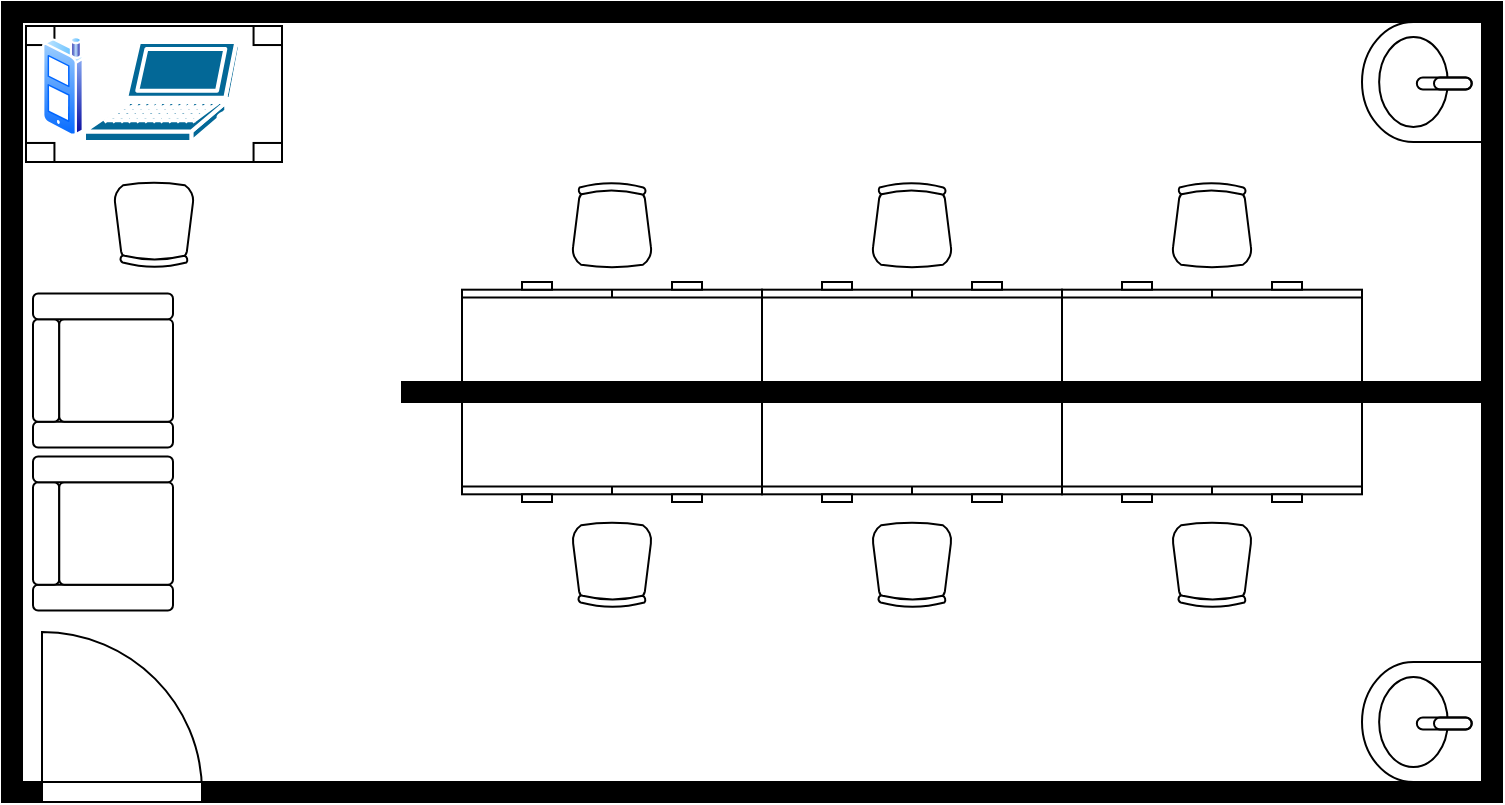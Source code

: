 <mxfile version="22.1.18" type="device">
  <diagram name="Страница — 1" id="Ej7XjD3VoD3UWixow2p9">
    <mxGraphModel dx="1195" dy="699" grid="1" gridSize="10" guides="1" tooltips="1" connect="1" arrows="1" fold="1" page="1" pageScale="1" pageWidth="827" pageHeight="1169" math="0" shadow="0">
      <root>
        <mxCell id="0" />
        <mxCell id="1" parent="0" />
        <mxCell id="yUWN5L0Y6oCtw9wINdQs-9" value="" style="verticalLabelPosition=bottom;html=1;verticalAlign=top;align=center;shape=mxgraph.floorplan.room;fillColor=strokeColor;" vertex="1" parent="1">
          <mxGeometry x="10" y="120" width="750" height="400" as="geometry" />
        </mxCell>
        <mxCell id="yUWN5L0Y6oCtw9wINdQs-10" value="" style="verticalLabelPosition=bottom;html=1;verticalAlign=top;align=center;shape=mxgraph.floorplan.sink_1;rotation=90;" vertex="1" parent="1">
          <mxGeometry x="690" y="450" width="60" height="60" as="geometry" />
        </mxCell>
        <mxCell id="yUWN5L0Y6oCtw9wINdQs-11" value="" style="verticalLabelPosition=bottom;html=1;verticalAlign=top;align=center;shape=mxgraph.floorplan.dresser;" vertex="1" parent="1">
          <mxGeometry x="240" y="320" width="150" height="50" as="geometry" />
        </mxCell>
        <mxCell id="yUWN5L0Y6oCtw9wINdQs-12" value="" style="verticalLabelPosition=bottom;html=1;verticalAlign=top;align=center;shape=mxgraph.floorplan.wall;fillColor=strokeColor;" vertex="1" parent="1">
          <mxGeometry x="210" y="310" width="540" height="10" as="geometry" />
        </mxCell>
        <mxCell id="yUWN5L0Y6oCtw9wINdQs-14" value="" style="verticalLabelPosition=bottom;html=1;verticalAlign=top;align=center;shape=mxgraph.floorplan.dresser;" vertex="1" parent="1">
          <mxGeometry x="390" y="320" width="150" height="50" as="geometry" />
        </mxCell>
        <mxCell id="yUWN5L0Y6oCtw9wINdQs-15" value="" style="verticalLabelPosition=bottom;html=1;verticalAlign=top;align=center;shape=mxgraph.floorplan.dresser;" vertex="1" parent="1">
          <mxGeometry x="540" y="320" width="150" height="50" as="geometry" />
        </mxCell>
        <mxCell id="yUWN5L0Y6oCtw9wINdQs-16" value="" style="verticalLabelPosition=bottom;html=1;verticalAlign=top;align=center;shape=mxgraph.floorplan.sink_1;rotation=90;" vertex="1" parent="1">
          <mxGeometry x="690" y="130" width="60" height="60" as="geometry" />
        </mxCell>
        <mxCell id="yUWN5L0Y6oCtw9wINdQs-20" value="" style="group;rotation=-180;" vertex="1" connectable="0" parent="1">
          <mxGeometry x="240" y="260" width="450" height="50" as="geometry" />
        </mxCell>
        <mxCell id="yUWN5L0Y6oCtw9wINdQs-17" value="" style="verticalLabelPosition=bottom;html=1;verticalAlign=top;align=center;shape=mxgraph.floorplan.dresser;rotation=-180;" vertex="1" parent="yUWN5L0Y6oCtw9wINdQs-20">
          <mxGeometry x="300" width="150" height="50" as="geometry" />
        </mxCell>
        <mxCell id="yUWN5L0Y6oCtw9wINdQs-18" value="" style="verticalLabelPosition=bottom;html=1;verticalAlign=top;align=center;shape=mxgraph.floorplan.dresser;rotation=-180;" vertex="1" parent="yUWN5L0Y6oCtw9wINdQs-20">
          <mxGeometry x="150" width="150" height="50" as="geometry" />
        </mxCell>
        <mxCell id="yUWN5L0Y6oCtw9wINdQs-19" value="" style="verticalLabelPosition=bottom;html=1;verticalAlign=top;align=center;shape=mxgraph.floorplan.dresser;rotation=-180;" vertex="1" parent="yUWN5L0Y6oCtw9wINdQs-20">
          <mxGeometry width="150" height="50" as="geometry" />
        </mxCell>
        <mxCell id="yUWN5L0Y6oCtw9wINdQs-21" value="" style="verticalLabelPosition=bottom;html=1;verticalAlign=top;align=center;shape=mxgraph.floorplan.office_chair;" vertex="1" parent="1">
          <mxGeometry x="295" y="210" width="40" height="43" as="geometry" />
        </mxCell>
        <mxCell id="yUWN5L0Y6oCtw9wINdQs-22" value="" style="verticalLabelPosition=bottom;html=1;verticalAlign=top;align=center;shape=mxgraph.floorplan.office_chair;" vertex="1" parent="1">
          <mxGeometry x="445" y="210" width="40" height="43" as="geometry" />
        </mxCell>
        <mxCell id="yUWN5L0Y6oCtw9wINdQs-23" value="" style="verticalLabelPosition=bottom;html=1;verticalAlign=top;align=center;shape=mxgraph.floorplan.office_chair;" vertex="1" parent="1">
          <mxGeometry x="595" y="210" width="40" height="43" as="geometry" />
        </mxCell>
        <mxCell id="yUWN5L0Y6oCtw9wINdQs-24" value="" style="verticalLabelPosition=bottom;html=1;verticalAlign=top;align=center;shape=mxgraph.floorplan.office_chair;rotation=-180;" vertex="1" parent="1">
          <mxGeometry x="295" y="380" width="40" height="43" as="geometry" />
        </mxCell>
        <mxCell id="yUWN5L0Y6oCtw9wINdQs-25" value="" style="verticalLabelPosition=bottom;html=1;verticalAlign=top;align=center;shape=mxgraph.floorplan.office_chair;rotation=-180;" vertex="1" parent="1">
          <mxGeometry x="445" y="380" width="40" height="43" as="geometry" />
        </mxCell>
        <mxCell id="yUWN5L0Y6oCtw9wINdQs-26" value="" style="verticalLabelPosition=bottom;html=1;verticalAlign=top;align=center;shape=mxgraph.floorplan.office_chair;rotation=-180;" vertex="1" parent="1">
          <mxGeometry x="595" y="380" width="40" height="43" as="geometry" />
        </mxCell>
        <mxCell id="yUWN5L0Y6oCtw9wINdQs-32" value="" style="verticalLabelPosition=bottom;html=1;verticalAlign=top;align=center;shape=mxgraph.floorplan.sofa;rotation=-90;" vertex="1" parent="1">
          <mxGeometry x="22" y="269.25" width="77" height="70" as="geometry" />
        </mxCell>
        <mxCell id="yUWN5L0Y6oCtw9wINdQs-35" value="" style="verticalLabelPosition=bottom;html=1;verticalAlign=top;align=center;shape=mxgraph.floorplan.sofa;rotation=-90;" vertex="1" parent="1">
          <mxGeometry x="22" y="350.75" width="77" height="70" as="geometry" />
        </mxCell>
        <mxCell id="yUWN5L0Y6oCtw9wINdQs-41" value="" style="group" vertex="1" connectable="0" parent="1">
          <mxGeometry x="22" y="132" width="128" height="68" as="geometry" />
        </mxCell>
        <mxCell id="yUWN5L0Y6oCtw9wINdQs-30" value="" style="verticalLabelPosition=bottom;html=1;verticalAlign=top;align=center;shape=mxgraph.floorplan.table;rotation=0;" vertex="1" parent="yUWN5L0Y6oCtw9wINdQs-41">
          <mxGeometry width="128" height="68" as="geometry" />
        </mxCell>
        <mxCell id="yUWN5L0Y6oCtw9wINdQs-39" value="" style="image;aspect=fixed;perimeter=ellipsePerimeter;html=1;align=center;shadow=0;dashed=0;spacingTop=3;image=img/lib/active_directory/cell_phone.svg;" vertex="1" parent="yUWN5L0Y6oCtw9wINdQs-41">
          <mxGeometry x="8" y="5" width="21" height="50" as="geometry" />
        </mxCell>
        <mxCell id="yUWN5L0Y6oCtw9wINdQs-40" value="" style="shape=mxgraph.cisco.computers_and_peripherals.laptop;sketch=0;html=1;pointerEvents=1;dashed=0;fillColor=#036897;strokeColor=#ffffff;strokeWidth=2;verticalLabelPosition=bottom;verticalAlign=top;align=center;outlineConnect=0;" vertex="1" parent="yUWN5L0Y6oCtw9wINdQs-41">
          <mxGeometry x="29" y="8" width="78" height="50" as="geometry" />
        </mxCell>
        <mxCell id="yUWN5L0Y6oCtw9wINdQs-43" value="" style="verticalLabelPosition=bottom;html=1;verticalAlign=top;align=center;shape=mxgraph.floorplan.office_chair;rotation=-180;" vertex="1" parent="1">
          <mxGeometry x="66" y="210" width="40" height="43" as="geometry" />
        </mxCell>
        <mxCell id="yUWN5L0Y6oCtw9wINdQs-44" value="" style="group" vertex="1" connectable="0" parent="1">
          <mxGeometry x="30.0" y="435" width="80" height="85" as="geometry" />
        </mxCell>
        <mxCell id="yUWN5L0Y6oCtw9wINdQs-28" value="" style="verticalLabelPosition=bottom;html=1;verticalAlign=top;align=center;shape=mxgraph.floorplan.doorRight;aspect=fixed;rotation=-180;" vertex="1" parent="yUWN5L0Y6oCtw9wINdQs-44">
          <mxGeometry x="7.105e-15" width="80" height="85" as="geometry" />
        </mxCell>
        <mxCell id="yUWN5L0Y6oCtw9wINdQs-29" value="" style="rounded=0;whiteSpace=wrap;html=1;" vertex="1" parent="yUWN5L0Y6oCtw9wINdQs-44">
          <mxGeometry x="7.105e-15" y="75" width="80" height="10" as="geometry" />
        </mxCell>
      </root>
    </mxGraphModel>
  </diagram>
</mxfile>
